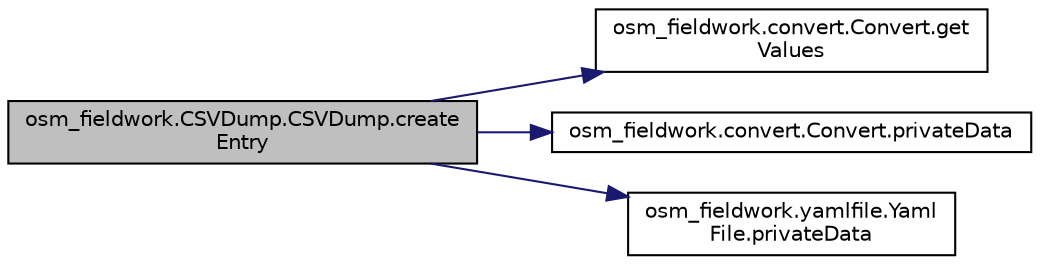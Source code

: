 digraph "osm_fieldwork.CSVDump.CSVDump.createEntry"
{
 // LATEX_PDF_SIZE
  edge [fontname="Helvetica",fontsize="10",labelfontname="Helvetica",labelfontsize="10"];
  node [fontname="Helvetica",fontsize="10",shape=record];
  rankdir="LR";
  Node1 [label="osm_fieldwork.CSVDump.CSVDump.create\lEntry",height=0.2,width=0.4,color="black", fillcolor="grey75", style="filled", fontcolor="black",tooltip=" "];
  Node1 -> Node2 [color="midnightblue",fontsize="10",style="solid",fontname="Helvetica"];
  Node2 [label="osm_fieldwork.convert.Convert.get\lValues",height=0.2,width=0.4,color="black", fillcolor="white", style="filled",URL="$classosm__fieldwork_1_1convert_1_1Convert.html#a0c16897ef0c4b5a91d9c72669ad36d9c",tooltip=" "];
  Node1 -> Node3 [color="midnightblue",fontsize="10",style="solid",fontname="Helvetica"];
  Node3 [label="osm_fieldwork.convert.Convert.privateData",height=0.2,width=0.4,color="black", fillcolor="white", style="filled",URL="$classosm__fieldwork_1_1convert_1_1Convert.html#a05f13e764fecf5488a7b947894ab3c01",tooltip=" "];
  Node1 -> Node4 [color="midnightblue",fontsize="10",style="solid",fontname="Helvetica"];
  Node4 [label="osm_fieldwork.yamlfile.Yaml\lFile.privateData",height=0.2,width=0.4,color="black", fillcolor="white", style="filled",URL="$classosm__fieldwork_1_1yamlfile_1_1YamlFile.html#a3c43522795d16250dcf6354ce14e8b8b",tooltip=" "];
}
